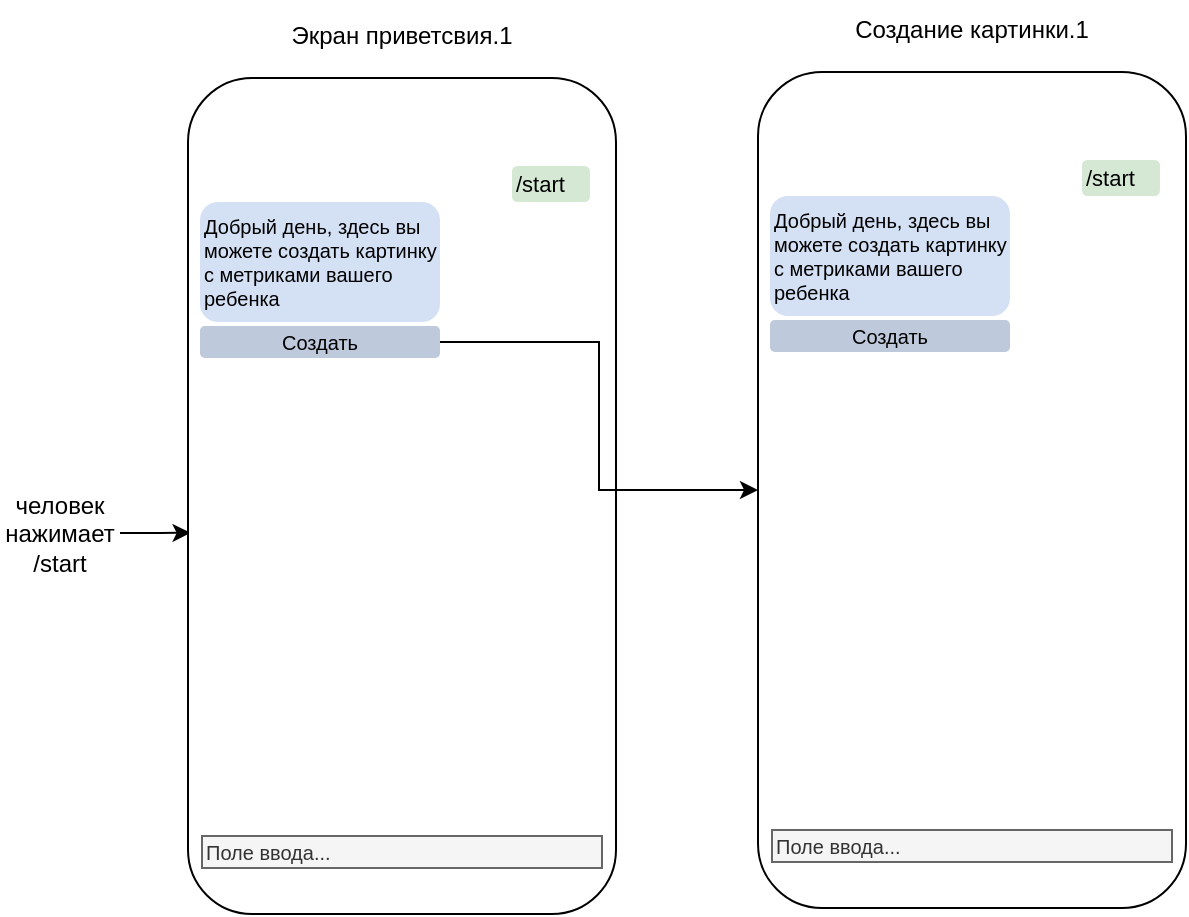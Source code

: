 <mxfile version="23.1.1" type="github">
  <diagram name="Страница — 1" id="0iTnj-BsS2j_chY-5PiK">
    <mxGraphModel dx="953" dy="640" grid="0" gridSize="10" guides="1" tooltips="1" connect="1" arrows="1" fold="1" page="1" pageScale="1" pageWidth="1200" pageHeight="1600" math="0" shadow="0">
      <root>
        <mxCell id="0" />
        <mxCell id="1" parent="0" />
        <mxCell id="aRAYRiQgfo4Hvzv392GO-2" value="человек нажимает /start" style="text;html=1;strokeColor=none;fillColor=none;align=center;verticalAlign=middle;whiteSpace=wrap;rounded=0;" vertex="1" parent="1">
          <mxGeometry x="14" y="263" width="60" height="43" as="geometry" />
        </mxCell>
        <mxCell id="aRAYRiQgfo4Hvzv392GO-7" style="edgeStyle=orthogonalEdgeStyle;rounded=0;orthogonalLoop=1;jettySize=auto;html=1;entryX=0.006;entryY=0.544;entryDx=0;entryDy=0;entryPerimeter=0;" edge="1" parent="1" source="aRAYRiQgfo4Hvzv392GO-2" target="aRAYRiQgfo4Hvzv392GO-1">
          <mxGeometry relative="1" as="geometry" />
        </mxCell>
        <mxCell id="aRAYRiQgfo4Hvzv392GO-15" value="" style="group" vertex="1" connectable="0" parent="1">
          <mxGeometry x="108" y="21" width="214" height="454" as="geometry" />
        </mxCell>
        <mxCell id="aRAYRiQgfo4Hvzv392GO-1" value="" style="rounded=1;whiteSpace=wrap;html=1;shadow=0;glass=0;gradientColor=none;" vertex="1" parent="aRAYRiQgfo4Hvzv392GO-15">
          <mxGeometry y="36" width="214" height="418" as="geometry" />
        </mxCell>
        <mxCell id="aRAYRiQgfo4Hvzv392GO-9" value="Добрый день, здесь вы можете создать картинку с метриками вашего ребенка" style="rounded=1;whiteSpace=wrap;html=1;fillColor=#D4E1F5;strokeColor=none;fontSize=10;align=left;" vertex="1" parent="aRAYRiQgfo4Hvzv392GO-15">
          <mxGeometry x="6" y="98" width="120" height="60" as="geometry" />
        </mxCell>
        <mxCell id="aRAYRiQgfo4Hvzv392GO-10" value="/start" style="rounded=1;whiteSpace=wrap;html=1;fillColor=#D5E8D4;strokeColor=none;fontSize=11;align=left;" vertex="1" parent="aRAYRiQgfo4Hvzv392GO-15">
          <mxGeometry x="162" y="80" width="39" height="18" as="geometry" />
        </mxCell>
        <mxCell id="aRAYRiQgfo4Hvzv392GO-12" value="Поле ввода..." style="rounded=0;whiteSpace=wrap;html=1;fillColor=#f5f5f5;strokeColor=#666666;fontSize=10;align=left;fontColor=#333333;" vertex="1" parent="aRAYRiQgfo4Hvzv392GO-15">
          <mxGeometry x="7" y="415" width="200" height="16" as="geometry" />
        </mxCell>
        <mxCell id="aRAYRiQgfo4Hvzv392GO-13" value="Создать" style="rounded=1;whiteSpace=wrap;html=1;fillColor=#BEC9DB;strokeColor=none;fontSize=10;align=center;" vertex="1" parent="aRAYRiQgfo4Hvzv392GO-15">
          <mxGeometry x="6" y="160" width="120" height="16" as="geometry" />
        </mxCell>
        <mxCell id="aRAYRiQgfo4Hvzv392GO-14" value="Экран приветсвия.1" style="text;html=1;strokeColor=none;fillColor=none;align=center;verticalAlign=middle;whiteSpace=wrap;rounded=0;" vertex="1" parent="aRAYRiQgfo4Hvzv392GO-15">
          <mxGeometry x="42" width="130" height="30" as="geometry" />
        </mxCell>
        <mxCell id="aRAYRiQgfo4Hvzv392GO-16" value="" style="group" vertex="1" connectable="0" parent="1">
          <mxGeometry x="393" y="18" width="214" height="454" as="geometry" />
        </mxCell>
        <mxCell id="aRAYRiQgfo4Hvzv392GO-17" value="" style="rounded=1;whiteSpace=wrap;html=1;shadow=0;glass=0;gradientColor=none;" vertex="1" parent="aRAYRiQgfo4Hvzv392GO-16">
          <mxGeometry y="36" width="214" height="418" as="geometry" />
        </mxCell>
        <mxCell id="aRAYRiQgfo4Hvzv392GO-18" value="Добрый день, здесь вы можете создать картинку с метриками вашего ребенка" style="rounded=1;whiteSpace=wrap;html=1;fillColor=#D4E1F5;strokeColor=none;fontSize=10;align=left;" vertex="1" parent="aRAYRiQgfo4Hvzv392GO-16">
          <mxGeometry x="6" y="98" width="120" height="60" as="geometry" />
        </mxCell>
        <mxCell id="aRAYRiQgfo4Hvzv392GO-19" value="/start" style="rounded=1;whiteSpace=wrap;html=1;fillColor=#D5E8D4;strokeColor=none;fontSize=11;align=left;" vertex="1" parent="aRAYRiQgfo4Hvzv392GO-16">
          <mxGeometry x="162" y="80" width="39" height="18" as="geometry" />
        </mxCell>
        <mxCell id="aRAYRiQgfo4Hvzv392GO-20" value="Поле ввода..." style="rounded=0;whiteSpace=wrap;html=1;fillColor=#f5f5f5;strokeColor=#666666;fontSize=10;align=left;fontColor=#333333;" vertex="1" parent="aRAYRiQgfo4Hvzv392GO-16">
          <mxGeometry x="7" y="415" width="200" height="16" as="geometry" />
        </mxCell>
        <mxCell id="aRAYRiQgfo4Hvzv392GO-21" value="Создать" style="rounded=1;whiteSpace=wrap;html=1;fillColor=#BEC9DB;strokeColor=none;fontSize=10;align=center;" vertex="1" parent="aRAYRiQgfo4Hvzv392GO-16">
          <mxGeometry x="6" y="160" width="120" height="16" as="geometry" />
        </mxCell>
        <mxCell id="aRAYRiQgfo4Hvzv392GO-22" value="Создание картинки.1" style="text;html=1;strokeColor=none;fillColor=none;align=center;verticalAlign=middle;whiteSpace=wrap;rounded=0;" vertex="1" parent="aRAYRiQgfo4Hvzv392GO-16">
          <mxGeometry x="42" width="130" height="30" as="geometry" />
        </mxCell>
        <mxCell id="aRAYRiQgfo4Hvzv392GO-23" style="edgeStyle=orthogonalEdgeStyle;rounded=0;orthogonalLoop=1;jettySize=auto;html=1;entryX=0;entryY=0.5;entryDx=0;entryDy=0;" edge="1" parent="1" source="aRAYRiQgfo4Hvzv392GO-13" target="aRAYRiQgfo4Hvzv392GO-17">
          <mxGeometry relative="1" as="geometry" />
        </mxCell>
      </root>
    </mxGraphModel>
  </diagram>
</mxfile>
